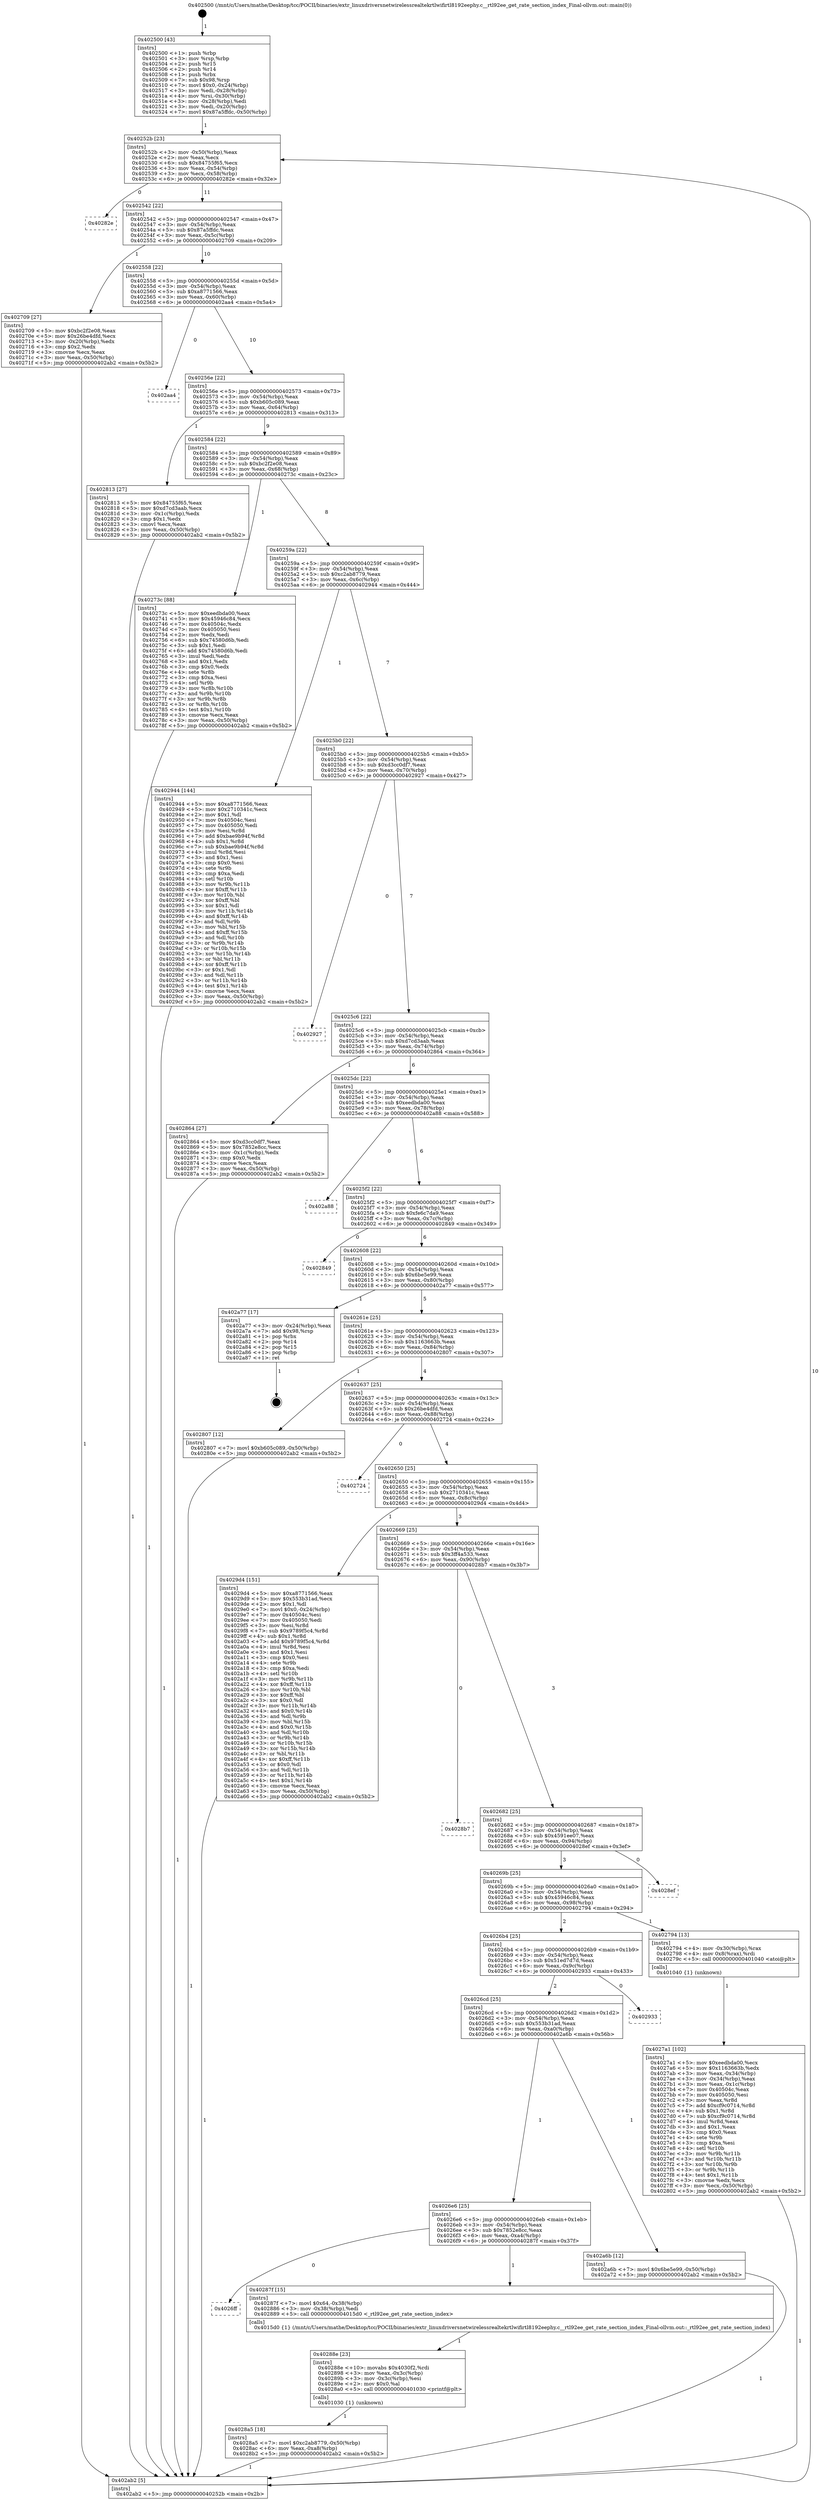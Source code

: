 digraph "0x402500" {
  label = "0x402500 (/mnt/c/Users/mathe/Desktop/tcc/POCII/binaries/extr_linuxdriversnetwirelessrealtekrtlwifirtl8192eephy.c__rtl92ee_get_rate_section_index_Final-ollvm.out::main(0))"
  labelloc = "t"
  node[shape=record]

  Entry [label="",width=0.3,height=0.3,shape=circle,fillcolor=black,style=filled]
  "0x40252b" [label="{
     0x40252b [23]\l
     | [instrs]\l
     &nbsp;&nbsp;0x40252b \<+3\>: mov -0x50(%rbp),%eax\l
     &nbsp;&nbsp;0x40252e \<+2\>: mov %eax,%ecx\l
     &nbsp;&nbsp;0x402530 \<+6\>: sub $0x84755f65,%ecx\l
     &nbsp;&nbsp;0x402536 \<+3\>: mov %eax,-0x54(%rbp)\l
     &nbsp;&nbsp;0x402539 \<+3\>: mov %ecx,-0x58(%rbp)\l
     &nbsp;&nbsp;0x40253c \<+6\>: je 000000000040282e \<main+0x32e\>\l
  }"]
  "0x40282e" [label="{
     0x40282e\l
  }", style=dashed]
  "0x402542" [label="{
     0x402542 [22]\l
     | [instrs]\l
     &nbsp;&nbsp;0x402542 \<+5\>: jmp 0000000000402547 \<main+0x47\>\l
     &nbsp;&nbsp;0x402547 \<+3\>: mov -0x54(%rbp),%eax\l
     &nbsp;&nbsp;0x40254a \<+5\>: sub $0x87a5ffdc,%eax\l
     &nbsp;&nbsp;0x40254f \<+3\>: mov %eax,-0x5c(%rbp)\l
     &nbsp;&nbsp;0x402552 \<+6\>: je 0000000000402709 \<main+0x209\>\l
  }"]
  Exit [label="",width=0.3,height=0.3,shape=circle,fillcolor=black,style=filled,peripheries=2]
  "0x402709" [label="{
     0x402709 [27]\l
     | [instrs]\l
     &nbsp;&nbsp;0x402709 \<+5\>: mov $0xbc2f2e08,%eax\l
     &nbsp;&nbsp;0x40270e \<+5\>: mov $0x26be4dfd,%ecx\l
     &nbsp;&nbsp;0x402713 \<+3\>: mov -0x20(%rbp),%edx\l
     &nbsp;&nbsp;0x402716 \<+3\>: cmp $0x2,%edx\l
     &nbsp;&nbsp;0x402719 \<+3\>: cmovne %ecx,%eax\l
     &nbsp;&nbsp;0x40271c \<+3\>: mov %eax,-0x50(%rbp)\l
     &nbsp;&nbsp;0x40271f \<+5\>: jmp 0000000000402ab2 \<main+0x5b2\>\l
  }"]
  "0x402558" [label="{
     0x402558 [22]\l
     | [instrs]\l
     &nbsp;&nbsp;0x402558 \<+5\>: jmp 000000000040255d \<main+0x5d\>\l
     &nbsp;&nbsp;0x40255d \<+3\>: mov -0x54(%rbp),%eax\l
     &nbsp;&nbsp;0x402560 \<+5\>: sub $0xa8771566,%eax\l
     &nbsp;&nbsp;0x402565 \<+3\>: mov %eax,-0x60(%rbp)\l
     &nbsp;&nbsp;0x402568 \<+6\>: je 0000000000402aa4 \<main+0x5a4\>\l
  }"]
  "0x402ab2" [label="{
     0x402ab2 [5]\l
     | [instrs]\l
     &nbsp;&nbsp;0x402ab2 \<+5\>: jmp 000000000040252b \<main+0x2b\>\l
  }"]
  "0x402500" [label="{
     0x402500 [43]\l
     | [instrs]\l
     &nbsp;&nbsp;0x402500 \<+1\>: push %rbp\l
     &nbsp;&nbsp;0x402501 \<+3\>: mov %rsp,%rbp\l
     &nbsp;&nbsp;0x402504 \<+2\>: push %r15\l
     &nbsp;&nbsp;0x402506 \<+2\>: push %r14\l
     &nbsp;&nbsp;0x402508 \<+1\>: push %rbx\l
     &nbsp;&nbsp;0x402509 \<+7\>: sub $0x98,%rsp\l
     &nbsp;&nbsp;0x402510 \<+7\>: movl $0x0,-0x24(%rbp)\l
     &nbsp;&nbsp;0x402517 \<+3\>: mov %edi,-0x28(%rbp)\l
     &nbsp;&nbsp;0x40251a \<+4\>: mov %rsi,-0x30(%rbp)\l
     &nbsp;&nbsp;0x40251e \<+3\>: mov -0x28(%rbp),%edi\l
     &nbsp;&nbsp;0x402521 \<+3\>: mov %edi,-0x20(%rbp)\l
     &nbsp;&nbsp;0x402524 \<+7\>: movl $0x87a5ffdc,-0x50(%rbp)\l
  }"]
  "0x4028a5" [label="{
     0x4028a5 [18]\l
     | [instrs]\l
     &nbsp;&nbsp;0x4028a5 \<+7\>: movl $0xc2ab8779,-0x50(%rbp)\l
     &nbsp;&nbsp;0x4028ac \<+6\>: mov %eax,-0xa8(%rbp)\l
     &nbsp;&nbsp;0x4028b2 \<+5\>: jmp 0000000000402ab2 \<main+0x5b2\>\l
  }"]
  "0x402aa4" [label="{
     0x402aa4\l
  }", style=dashed]
  "0x40256e" [label="{
     0x40256e [22]\l
     | [instrs]\l
     &nbsp;&nbsp;0x40256e \<+5\>: jmp 0000000000402573 \<main+0x73\>\l
     &nbsp;&nbsp;0x402573 \<+3\>: mov -0x54(%rbp),%eax\l
     &nbsp;&nbsp;0x402576 \<+5\>: sub $0xb605c089,%eax\l
     &nbsp;&nbsp;0x40257b \<+3\>: mov %eax,-0x64(%rbp)\l
     &nbsp;&nbsp;0x40257e \<+6\>: je 0000000000402813 \<main+0x313\>\l
  }"]
  "0x40288e" [label="{
     0x40288e [23]\l
     | [instrs]\l
     &nbsp;&nbsp;0x40288e \<+10\>: movabs $0x4030f2,%rdi\l
     &nbsp;&nbsp;0x402898 \<+3\>: mov %eax,-0x3c(%rbp)\l
     &nbsp;&nbsp;0x40289b \<+3\>: mov -0x3c(%rbp),%esi\l
     &nbsp;&nbsp;0x40289e \<+2\>: mov $0x0,%al\l
     &nbsp;&nbsp;0x4028a0 \<+5\>: call 0000000000401030 \<printf@plt\>\l
     | [calls]\l
     &nbsp;&nbsp;0x401030 \{1\} (unknown)\l
  }"]
  "0x402813" [label="{
     0x402813 [27]\l
     | [instrs]\l
     &nbsp;&nbsp;0x402813 \<+5\>: mov $0x84755f65,%eax\l
     &nbsp;&nbsp;0x402818 \<+5\>: mov $0xd7cd3aab,%ecx\l
     &nbsp;&nbsp;0x40281d \<+3\>: mov -0x1c(%rbp),%edx\l
     &nbsp;&nbsp;0x402820 \<+3\>: cmp $0x1,%edx\l
     &nbsp;&nbsp;0x402823 \<+3\>: cmovl %ecx,%eax\l
     &nbsp;&nbsp;0x402826 \<+3\>: mov %eax,-0x50(%rbp)\l
     &nbsp;&nbsp;0x402829 \<+5\>: jmp 0000000000402ab2 \<main+0x5b2\>\l
  }"]
  "0x402584" [label="{
     0x402584 [22]\l
     | [instrs]\l
     &nbsp;&nbsp;0x402584 \<+5\>: jmp 0000000000402589 \<main+0x89\>\l
     &nbsp;&nbsp;0x402589 \<+3\>: mov -0x54(%rbp),%eax\l
     &nbsp;&nbsp;0x40258c \<+5\>: sub $0xbc2f2e08,%eax\l
     &nbsp;&nbsp;0x402591 \<+3\>: mov %eax,-0x68(%rbp)\l
     &nbsp;&nbsp;0x402594 \<+6\>: je 000000000040273c \<main+0x23c\>\l
  }"]
  "0x4026ff" [label="{
     0x4026ff\l
  }", style=dashed]
  "0x40273c" [label="{
     0x40273c [88]\l
     | [instrs]\l
     &nbsp;&nbsp;0x40273c \<+5\>: mov $0xeedbda00,%eax\l
     &nbsp;&nbsp;0x402741 \<+5\>: mov $0x45946c84,%ecx\l
     &nbsp;&nbsp;0x402746 \<+7\>: mov 0x40504c,%edx\l
     &nbsp;&nbsp;0x40274d \<+7\>: mov 0x405050,%esi\l
     &nbsp;&nbsp;0x402754 \<+2\>: mov %edx,%edi\l
     &nbsp;&nbsp;0x402756 \<+6\>: sub $0x74580d6b,%edi\l
     &nbsp;&nbsp;0x40275c \<+3\>: sub $0x1,%edi\l
     &nbsp;&nbsp;0x40275f \<+6\>: add $0x74580d6b,%edi\l
     &nbsp;&nbsp;0x402765 \<+3\>: imul %edi,%edx\l
     &nbsp;&nbsp;0x402768 \<+3\>: and $0x1,%edx\l
     &nbsp;&nbsp;0x40276b \<+3\>: cmp $0x0,%edx\l
     &nbsp;&nbsp;0x40276e \<+4\>: sete %r8b\l
     &nbsp;&nbsp;0x402772 \<+3\>: cmp $0xa,%esi\l
     &nbsp;&nbsp;0x402775 \<+4\>: setl %r9b\l
     &nbsp;&nbsp;0x402779 \<+3\>: mov %r8b,%r10b\l
     &nbsp;&nbsp;0x40277c \<+3\>: and %r9b,%r10b\l
     &nbsp;&nbsp;0x40277f \<+3\>: xor %r9b,%r8b\l
     &nbsp;&nbsp;0x402782 \<+3\>: or %r8b,%r10b\l
     &nbsp;&nbsp;0x402785 \<+4\>: test $0x1,%r10b\l
     &nbsp;&nbsp;0x402789 \<+3\>: cmovne %ecx,%eax\l
     &nbsp;&nbsp;0x40278c \<+3\>: mov %eax,-0x50(%rbp)\l
     &nbsp;&nbsp;0x40278f \<+5\>: jmp 0000000000402ab2 \<main+0x5b2\>\l
  }"]
  "0x40259a" [label="{
     0x40259a [22]\l
     | [instrs]\l
     &nbsp;&nbsp;0x40259a \<+5\>: jmp 000000000040259f \<main+0x9f\>\l
     &nbsp;&nbsp;0x40259f \<+3\>: mov -0x54(%rbp),%eax\l
     &nbsp;&nbsp;0x4025a2 \<+5\>: sub $0xc2ab8779,%eax\l
     &nbsp;&nbsp;0x4025a7 \<+3\>: mov %eax,-0x6c(%rbp)\l
     &nbsp;&nbsp;0x4025aa \<+6\>: je 0000000000402944 \<main+0x444\>\l
  }"]
  "0x40287f" [label="{
     0x40287f [15]\l
     | [instrs]\l
     &nbsp;&nbsp;0x40287f \<+7\>: movl $0x64,-0x38(%rbp)\l
     &nbsp;&nbsp;0x402886 \<+3\>: mov -0x38(%rbp),%edi\l
     &nbsp;&nbsp;0x402889 \<+5\>: call 00000000004015d0 \<_rtl92ee_get_rate_section_index\>\l
     | [calls]\l
     &nbsp;&nbsp;0x4015d0 \{1\} (/mnt/c/Users/mathe/Desktop/tcc/POCII/binaries/extr_linuxdriversnetwirelessrealtekrtlwifirtl8192eephy.c__rtl92ee_get_rate_section_index_Final-ollvm.out::_rtl92ee_get_rate_section_index)\l
  }"]
  "0x402944" [label="{
     0x402944 [144]\l
     | [instrs]\l
     &nbsp;&nbsp;0x402944 \<+5\>: mov $0xa8771566,%eax\l
     &nbsp;&nbsp;0x402949 \<+5\>: mov $0x2710341c,%ecx\l
     &nbsp;&nbsp;0x40294e \<+2\>: mov $0x1,%dl\l
     &nbsp;&nbsp;0x402950 \<+7\>: mov 0x40504c,%esi\l
     &nbsp;&nbsp;0x402957 \<+7\>: mov 0x405050,%edi\l
     &nbsp;&nbsp;0x40295e \<+3\>: mov %esi,%r8d\l
     &nbsp;&nbsp;0x402961 \<+7\>: add $0xbae9b94f,%r8d\l
     &nbsp;&nbsp;0x402968 \<+4\>: sub $0x1,%r8d\l
     &nbsp;&nbsp;0x40296c \<+7\>: sub $0xbae9b94f,%r8d\l
     &nbsp;&nbsp;0x402973 \<+4\>: imul %r8d,%esi\l
     &nbsp;&nbsp;0x402977 \<+3\>: and $0x1,%esi\l
     &nbsp;&nbsp;0x40297a \<+3\>: cmp $0x0,%esi\l
     &nbsp;&nbsp;0x40297d \<+4\>: sete %r9b\l
     &nbsp;&nbsp;0x402981 \<+3\>: cmp $0xa,%edi\l
     &nbsp;&nbsp;0x402984 \<+4\>: setl %r10b\l
     &nbsp;&nbsp;0x402988 \<+3\>: mov %r9b,%r11b\l
     &nbsp;&nbsp;0x40298b \<+4\>: xor $0xff,%r11b\l
     &nbsp;&nbsp;0x40298f \<+3\>: mov %r10b,%bl\l
     &nbsp;&nbsp;0x402992 \<+3\>: xor $0xff,%bl\l
     &nbsp;&nbsp;0x402995 \<+3\>: xor $0x1,%dl\l
     &nbsp;&nbsp;0x402998 \<+3\>: mov %r11b,%r14b\l
     &nbsp;&nbsp;0x40299b \<+4\>: and $0xff,%r14b\l
     &nbsp;&nbsp;0x40299f \<+3\>: and %dl,%r9b\l
     &nbsp;&nbsp;0x4029a2 \<+3\>: mov %bl,%r15b\l
     &nbsp;&nbsp;0x4029a5 \<+4\>: and $0xff,%r15b\l
     &nbsp;&nbsp;0x4029a9 \<+3\>: and %dl,%r10b\l
     &nbsp;&nbsp;0x4029ac \<+3\>: or %r9b,%r14b\l
     &nbsp;&nbsp;0x4029af \<+3\>: or %r10b,%r15b\l
     &nbsp;&nbsp;0x4029b2 \<+3\>: xor %r15b,%r14b\l
     &nbsp;&nbsp;0x4029b5 \<+3\>: or %bl,%r11b\l
     &nbsp;&nbsp;0x4029b8 \<+4\>: xor $0xff,%r11b\l
     &nbsp;&nbsp;0x4029bc \<+3\>: or $0x1,%dl\l
     &nbsp;&nbsp;0x4029bf \<+3\>: and %dl,%r11b\l
     &nbsp;&nbsp;0x4029c2 \<+3\>: or %r11b,%r14b\l
     &nbsp;&nbsp;0x4029c5 \<+4\>: test $0x1,%r14b\l
     &nbsp;&nbsp;0x4029c9 \<+3\>: cmovne %ecx,%eax\l
     &nbsp;&nbsp;0x4029cc \<+3\>: mov %eax,-0x50(%rbp)\l
     &nbsp;&nbsp;0x4029cf \<+5\>: jmp 0000000000402ab2 \<main+0x5b2\>\l
  }"]
  "0x4025b0" [label="{
     0x4025b0 [22]\l
     | [instrs]\l
     &nbsp;&nbsp;0x4025b0 \<+5\>: jmp 00000000004025b5 \<main+0xb5\>\l
     &nbsp;&nbsp;0x4025b5 \<+3\>: mov -0x54(%rbp),%eax\l
     &nbsp;&nbsp;0x4025b8 \<+5\>: sub $0xd3cc0df7,%eax\l
     &nbsp;&nbsp;0x4025bd \<+3\>: mov %eax,-0x70(%rbp)\l
     &nbsp;&nbsp;0x4025c0 \<+6\>: je 0000000000402927 \<main+0x427\>\l
  }"]
  "0x4026e6" [label="{
     0x4026e6 [25]\l
     | [instrs]\l
     &nbsp;&nbsp;0x4026e6 \<+5\>: jmp 00000000004026eb \<main+0x1eb\>\l
     &nbsp;&nbsp;0x4026eb \<+3\>: mov -0x54(%rbp),%eax\l
     &nbsp;&nbsp;0x4026ee \<+5\>: sub $0x7852e8cc,%eax\l
     &nbsp;&nbsp;0x4026f3 \<+6\>: mov %eax,-0xa4(%rbp)\l
     &nbsp;&nbsp;0x4026f9 \<+6\>: je 000000000040287f \<main+0x37f\>\l
  }"]
  "0x402927" [label="{
     0x402927\l
  }", style=dashed]
  "0x4025c6" [label="{
     0x4025c6 [22]\l
     | [instrs]\l
     &nbsp;&nbsp;0x4025c6 \<+5\>: jmp 00000000004025cb \<main+0xcb\>\l
     &nbsp;&nbsp;0x4025cb \<+3\>: mov -0x54(%rbp),%eax\l
     &nbsp;&nbsp;0x4025ce \<+5\>: sub $0xd7cd3aab,%eax\l
     &nbsp;&nbsp;0x4025d3 \<+3\>: mov %eax,-0x74(%rbp)\l
     &nbsp;&nbsp;0x4025d6 \<+6\>: je 0000000000402864 \<main+0x364\>\l
  }"]
  "0x402a6b" [label="{
     0x402a6b [12]\l
     | [instrs]\l
     &nbsp;&nbsp;0x402a6b \<+7\>: movl $0x6be5e99,-0x50(%rbp)\l
     &nbsp;&nbsp;0x402a72 \<+5\>: jmp 0000000000402ab2 \<main+0x5b2\>\l
  }"]
  "0x402864" [label="{
     0x402864 [27]\l
     | [instrs]\l
     &nbsp;&nbsp;0x402864 \<+5\>: mov $0xd3cc0df7,%eax\l
     &nbsp;&nbsp;0x402869 \<+5\>: mov $0x7852e8cc,%ecx\l
     &nbsp;&nbsp;0x40286e \<+3\>: mov -0x1c(%rbp),%edx\l
     &nbsp;&nbsp;0x402871 \<+3\>: cmp $0x0,%edx\l
     &nbsp;&nbsp;0x402874 \<+3\>: cmove %ecx,%eax\l
     &nbsp;&nbsp;0x402877 \<+3\>: mov %eax,-0x50(%rbp)\l
     &nbsp;&nbsp;0x40287a \<+5\>: jmp 0000000000402ab2 \<main+0x5b2\>\l
  }"]
  "0x4025dc" [label="{
     0x4025dc [22]\l
     | [instrs]\l
     &nbsp;&nbsp;0x4025dc \<+5\>: jmp 00000000004025e1 \<main+0xe1\>\l
     &nbsp;&nbsp;0x4025e1 \<+3\>: mov -0x54(%rbp),%eax\l
     &nbsp;&nbsp;0x4025e4 \<+5\>: sub $0xeedbda00,%eax\l
     &nbsp;&nbsp;0x4025e9 \<+3\>: mov %eax,-0x78(%rbp)\l
     &nbsp;&nbsp;0x4025ec \<+6\>: je 0000000000402a88 \<main+0x588\>\l
  }"]
  "0x4026cd" [label="{
     0x4026cd [25]\l
     | [instrs]\l
     &nbsp;&nbsp;0x4026cd \<+5\>: jmp 00000000004026d2 \<main+0x1d2\>\l
     &nbsp;&nbsp;0x4026d2 \<+3\>: mov -0x54(%rbp),%eax\l
     &nbsp;&nbsp;0x4026d5 \<+5\>: sub $0x553b31ad,%eax\l
     &nbsp;&nbsp;0x4026da \<+6\>: mov %eax,-0xa0(%rbp)\l
     &nbsp;&nbsp;0x4026e0 \<+6\>: je 0000000000402a6b \<main+0x56b\>\l
  }"]
  "0x402a88" [label="{
     0x402a88\l
  }", style=dashed]
  "0x4025f2" [label="{
     0x4025f2 [22]\l
     | [instrs]\l
     &nbsp;&nbsp;0x4025f2 \<+5\>: jmp 00000000004025f7 \<main+0xf7\>\l
     &nbsp;&nbsp;0x4025f7 \<+3\>: mov -0x54(%rbp),%eax\l
     &nbsp;&nbsp;0x4025fa \<+5\>: sub $0xfe6c7da9,%eax\l
     &nbsp;&nbsp;0x4025ff \<+3\>: mov %eax,-0x7c(%rbp)\l
     &nbsp;&nbsp;0x402602 \<+6\>: je 0000000000402849 \<main+0x349\>\l
  }"]
  "0x402933" [label="{
     0x402933\l
  }", style=dashed]
  "0x402849" [label="{
     0x402849\l
  }", style=dashed]
  "0x402608" [label="{
     0x402608 [22]\l
     | [instrs]\l
     &nbsp;&nbsp;0x402608 \<+5\>: jmp 000000000040260d \<main+0x10d\>\l
     &nbsp;&nbsp;0x40260d \<+3\>: mov -0x54(%rbp),%eax\l
     &nbsp;&nbsp;0x402610 \<+5\>: sub $0x6be5e99,%eax\l
     &nbsp;&nbsp;0x402615 \<+3\>: mov %eax,-0x80(%rbp)\l
     &nbsp;&nbsp;0x402618 \<+6\>: je 0000000000402a77 \<main+0x577\>\l
  }"]
  "0x4027a1" [label="{
     0x4027a1 [102]\l
     | [instrs]\l
     &nbsp;&nbsp;0x4027a1 \<+5\>: mov $0xeedbda00,%ecx\l
     &nbsp;&nbsp;0x4027a6 \<+5\>: mov $0x1163663b,%edx\l
     &nbsp;&nbsp;0x4027ab \<+3\>: mov %eax,-0x34(%rbp)\l
     &nbsp;&nbsp;0x4027ae \<+3\>: mov -0x34(%rbp),%eax\l
     &nbsp;&nbsp;0x4027b1 \<+3\>: mov %eax,-0x1c(%rbp)\l
     &nbsp;&nbsp;0x4027b4 \<+7\>: mov 0x40504c,%eax\l
     &nbsp;&nbsp;0x4027bb \<+7\>: mov 0x405050,%esi\l
     &nbsp;&nbsp;0x4027c2 \<+3\>: mov %eax,%r8d\l
     &nbsp;&nbsp;0x4027c5 \<+7\>: add $0xcf9c0714,%r8d\l
     &nbsp;&nbsp;0x4027cc \<+4\>: sub $0x1,%r8d\l
     &nbsp;&nbsp;0x4027d0 \<+7\>: sub $0xcf9c0714,%r8d\l
     &nbsp;&nbsp;0x4027d7 \<+4\>: imul %r8d,%eax\l
     &nbsp;&nbsp;0x4027db \<+3\>: and $0x1,%eax\l
     &nbsp;&nbsp;0x4027de \<+3\>: cmp $0x0,%eax\l
     &nbsp;&nbsp;0x4027e1 \<+4\>: sete %r9b\l
     &nbsp;&nbsp;0x4027e5 \<+3\>: cmp $0xa,%esi\l
     &nbsp;&nbsp;0x4027e8 \<+4\>: setl %r10b\l
     &nbsp;&nbsp;0x4027ec \<+3\>: mov %r9b,%r11b\l
     &nbsp;&nbsp;0x4027ef \<+3\>: and %r10b,%r11b\l
     &nbsp;&nbsp;0x4027f2 \<+3\>: xor %r10b,%r9b\l
     &nbsp;&nbsp;0x4027f5 \<+3\>: or %r9b,%r11b\l
     &nbsp;&nbsp;0x4027f8 \<+4\>: test $0x1,%r11b\l
     &nbsp;&nbsp;0x4027fc \<+3\>: cmovne %edx,%ecx\l
     &nbsp;&nbsp;0x4027ff \<+3\>: mov %ecx,-0x50(%rbp)\l
     &nbsp;&nbsp;0x402802 \<+5\>: jmp 0000000000402ab2 \<main+0x5b2\>\l
  }"]
  "0x402a77" [label="{
     0x402a77 [17]\l
     | [instrs]\l
     &nbsp;&nbsp;0x402a77 \<+3\>: mov -0x24(%rbp),%eax\l
     &nbsp;&nbsp;0x402a7a \<+7\>: add $0x98,%rsp\l
     &nbsp;&nbsp;0x402a81 \<+1\>: pop %rbx\l
     &nbsp;&nbsp;0x402a82 \<+2\>: pop %r14\l
     &nbsp;&nbsp;0x402a84 \<+2\>: pop %r15\l
     &nbsp;&nbsp;0x402a86 \<+1\>: pop %rbp\l
     &nbsp;&nbsp;0x402a87 \<+1\>: ret\l
  }"]
  "0x40261e" [label="{
     0x40261e [25]\l
     | [instrs]\l
     &nbsp;&nbsp;0x40261e \<+5\>: jmp 0000000000402623 \<main+0x123\>\l
     &nbsp;&nbsp;0x402623 \<+3\>: mov -0x54(%rbp),%eax\l
     &nbsp;&nbsp;0x402626 \<+5\>: sub $0x1163663b,%eax\l
     &nbsp;&nbsp;0x40262b \<+6\>: mov %eax,-0x84(%rbp)\l
     &nbsp;&nbsp;0x402631 \<+6\>: je 0000000000402807 \<main+0x307\>\l
  }"]
  "0x4026b4" [label="{
     0x4026b4 [25]\l
     | [instrs]\l
     &nbsp;&nbsp;0x4026b4 \<+5\>: jmp 00000000004026b9 \<main+0x1b9\>\l
     &nbsp;&nbsp;0x4026b9 \<+3\>: mov -0x54(%rbp),%eax\l
     &nbsp;&nbsp;0x4026bc \<+5\>: sub $0x51ed7d7d,%eax\l
     &nbsp;&nbsp;0x4026c1 \<+6\>: mov %eax,-0x9c(%rbp)\l
     &nbsp;&nbsp;0x4026c7 \<+6\>: je 0000000000402933 \<main+0x433\>\l
  }"]
  "0x402807" [label="{
     0x402807 [12]\l
     | [instrs]\l
     &nbsp;&nbsp;0x402807 \<+7\>: movl $0xb605c089,-0x50(%rbp)\l
     &nbsp;&nbsp;0x40280e \<+5\>: jmp 0000000000402ab2 \<main+0x5b2\>\l
  }"]
  "0x402637" [label="{
     0x402637 [25]\l
     | [instrs]\l
     &nbsp;&nbsp;0x402637 \<+5\>: jmp 000000000040263c \<main+0x13c\>\l
     &nbsp;&nbsp;0x40263c \<+3\>: mov -0x54(%rbp),%eax\l
     &nbsp;&nbsp;0x40263f \<+5\>: sub $0x26be4dfd,%eax\l
     &nbsp;&nbsp;0x402644 \<+6\>: mov %eax,-0x88(%rbp)\l
     &nbsp;&nbsp;0x40264a \<+6\>: je 0000000000402724 \<main+0x224\>\l
  }"]
  "0x402794" [label="{
     0x402794 [13]\l
     | [instrs]\l
     &nbsp;&nbsp;0x402794 \<+4\>: mov -0x30(%rbp),%rax\l
     &nbsp;&nbsp;0x402798 \<+4\>: mov 0x8(%rax),%rdi\l
     &nbsp;&nbsp;0x40279c \<+5\>: call 0000000000401040 \<atoi@plt\>\l
     | [calls]\l
     &nbsp;&nbsp;0x401040 \{1\} (unknown)\l
  }"]
  "0x402724" [label="{
     0x402724\l
  }", style=dashed]
  "0x402650" [label="{
     0x402650 [25]\l
     | [instrs]\l
     &nbsp;&nbsp;0x402650 \<+5\>: jmp 0000000000402655 \<main+0x155\>\l
     &nbsp;&nbsp;0x402655 \<+3\>: mov -0x54(%rbp),%eax\l
     &nbsp;&nbsp;0x402658 \<+5\>: sub $0x2710341c,%eax\l
     &nbsp;&nbsp;0x40265d \<+6\>: mov %eax,-0x8c(%rbp)\l
     &nbsp;&nbsp;0x402663 \<+6\>: je 00000000004029d4 \<main+0x4d4\>\l
  }"]
  "0x40269b" [label="{
     0x40269b [25]\l
     | [instrs]\l
     &nbsp;&nbsp;0x40269b \<+5\>: jmp 00000000004026a0 \<main+0x1a0\>\l
     &nbsp;&nbsp;0x4026a0 \<+3\>: mov -0x54(%rbp),%eax\l
     &nbsp;&nbsp;0x4026a3 \<+5\>: sub $0x45946c84,%eax\l
     &nbsp;&nbsp;0x4026a8 \<+6\>: mov %eax,-0x98(%rbp)\l
     &nbsp;&nbsp;0x4026ae \<+6\>: je 0000000000402794 \<main+0x294\>\l
  }"]
  "0x4029d4" [label="{
     0x4029d4 [151]\l
     | [instrs]\l
     &nbsp;&nbsp;0x4029d4 \<+5\>: mov $0xa8771566,%eax\l
     &nbsp;&nbsp;0x4029d9 \<+5\>: mov $0x553b31ad,%ecx\l
     &nbsp;&nbsp;0x4029de \<+2\>: mov $0x1,%dl\l
     &nbsp;&nbsp;0x4029e0 \<+7\>: movl $0x0,-0x24(%rbp)\l
     &nbsp;&nbsp;0x4029e7 \<+7\>: mov 0x40504c,%esi\l
     &nbsp;&nbsp;0x4029ee \<+7\>: mov 0x405050,%edi\l
     &nbsp;&nbsp;0x4029f5 \<+3\>: mov %esi,%r8d\l
     &nbsp;&nbsp;0x4029f8 \<+7\>: sub $0x9789f5c4,%r8d\l
     &nbsp;&nbsp;0x4029ff \<+4\>: sub $0x1,%r8d\l
     &nbsp;&nbsp;0x402a03 \<+7\>: add $0x9789f5c4,%r8d\l
     &nbsp;&nbsp;0x402a0a \<+4\>: imul %r8d,%esi\l
     &nbsp;&nbsp;0x402a0e \<+3\>: and $0x1,%esi\l
     &nbsp;&nbsp;0x402a11 \<+3\>: cmp $0x0,%esi\l
     &nbsp;&nbsp;0x402a14 \<+4\>: sete %r9b\l
     &nbsp;&nbsp;0x402a18 \<+3\>: cmp $0xa,%edi\l
     &nbsp;&nbsp;0x402a1b \<+4\>: setl %r10b\l
     &nbsp;&nbsp;0x402a1f \<+3\>: mov %r9b,%r11b\l
     &nbsp;&nbsp;0x402a22 \<+4\>: xor $0xff,%r11b\l
     &nbsp;&nbsp;0x402a26 \<+3\>: mov %r10b,%bl\l
     &nbsp;&nbsp;0x402a29 \<+3\>: xor $0xff,%bl\l
     &nbsp;&nbsp;0x402a2c \<+3\>: xor $0x0,%dl\l
     &nbsp;&nbsp;0x402a2f \<+3\>: mov %r11b,%r14b\l
     &nbsp;&nbsp;0x402a32 \<+4\>: and $0x0,%r14b\l
     &nbsp;&nbsp;0x402a36 \<+3\>: and %dl,%r9b\l
     &nbsp;&nbsp;0x402a39 \<+3\>: mov %bl,%r15b\l
     &nbsp;&nbsp;0x402a3c \<+4\>: and $0x0,%r15b\l
     &nbsp;&nbsp;0x402a40 \<+3\>: and %dl,%r10b\l
     &nbsp;&nbsp;0x402a43 \<+3\>: or %r9b,%r14b\l
     &nbsp;&nbsp;0x402a46 \<+3\>: or %r10b,%r15b\l
     &nbsp;&nbsp;0x402a49 \<+3\>: xor %r15b,%r14b\l
     &nbsp;&nbsp;0x402a4c \<+3\>: or %bl,%r11b\l
     &nbsp;&nbsp;0x402a4f \<+4\>: xor $0xff,%r11b\l
     &nbsp;&nbsp;0x402a53 \<+3\>: or $0x0,%dl\l
     &nbsp;&nbsp;0x402a56 \<+3\>: and %dl,%r11b\l
     &nbsp;&nbsp;0x402a59 \<+3\>: or %r11b,%r14b\l
     &nbsp;&nbsp;0x402a5c \<+4\>: test $0x1,%r14b\l
     &nbsp;&nbsp;0x402a60 \<+3\>: cmovne %ecx,%eax\l
     &nbsp;&nbsp;0x402a63 \<+3\>: mov %eax,-0x50(%rbp)\l
     &nbsp;&nbsp;0x402a66 \<+5\>: jmp 0000000000402ab2 \<main+0x5b2\>\l
  }"]
  "0x402669" [label="{
     0x402669 [25]\l
     | [instrs]\l
     &nbsp;&nbsp;0x402669 \<+5\>: jmp 000000000040266e \<main+0x16e\>\l
     &nbsp;&nbsp;0x40266e \<+3\>: mov -0x54(%rbp),%eax\l
     &nbsp;&nbsp;0x402671 \<+5\>: sub $0x3ff4a533,%eax\l
     &nbsp;&nbsp;0x402676 \<+6\>: mov %eax,-0x90(%rbp)\l
     &nbsp;&nbsp;0x40267c \<+6\>: je 00000000004028b7 \<main+0x3b7\>\l
  }"]
  "0x4028ef" [label="{
     0x4028ef\l
  }", style=dashed]
  "0x4028b7" [label="{
     0x4028b7\l
  }", style=dashed]
  "0x402682" [label="{
     0x402682 [25]\l
     | [instrs]\l
     &nbsp;&nbsp;0x402682 \<+5\>: jmp 0000000000402687 \<main+0x187\>\l
     &nbsp;&nbsp;0x402687 \<+3\>: mov -0x54(%rbp),%eax\l
     &nbsp;&nbsp;0x40268a \<+5\>: sub $0x4591ee07,%eax\l
     &nbsp;&nbsp;0x40268f \<+6\>: mov %eax,-0x94(%rbp)\l
     &nbsp;&nbsp;0x402695 \<+6\>: je 00000000004028ef \<main+0x3ef\>\l
  }"]
  Entry -> "0x402500" [label=" 1"]
  "0x40252b" -> "0x40282e" [label=" 0"]
  "0x40252b" -> "0x402542" [label=" 11"]
  "0x402a77" -> Exit [label=" 1"]
  "0x402542" -> "0x402709" [label=" 1"]
  "0x402542" -> "0x402558" [label=" 10"]
  "0x402709" -> "0x402ab2" [label=" 1"]
  "0x402500" -> "0x40252b" [label=" 1"]
  "0x402ab2" -> "0x40252b" [label=" 10"]
  "0x402a6b" -> "0x402ab2" [label=" 1"]
  "0x402558" -> "0x402aa4" [label=" 0"]
  "0x402558" -> "0x40256e" [label=" 10"]
  "0x4029d4" -> "0x402ab2" [label=" 1"]
  "0x40256e" -> "0x402813" [label=" 1"]
  "0x40256e" -> "0x402584" [label=" 9"]
  "0x402944" -> "0x402ab2" [label=" 1"]
  "0x402584" -> "0x40273c" [label=" 1"]
  "0x402584" -> "0x40259a" [label=" 8"]
  "0x40273c" -> "0x402ab2" [label=" 1"]
  "0x4028a5" -> "0x402ab2" [label=" 1"]
  "0x40259a" -> "0x402944" [label=" 1"]
  "0x40259a" -> "0x4025b0" [label=" 7"]
  "0x40288e" -> "0x4028a5" [label=" 1"]
  "0x4025b0" -> "0x402927" [label=" 0"]
  "0x4025b0" -> "0x4025c6" [label=" 7"]
  "0x4026e6" -> "0x4026ff" [label=" 0"]
  "0x4025c6" -> "0x402864" [label=" 1"]
  "0x4025c6" -> "0x4025dc" [label=" 6"]
  "0x4026e6" -> "0x40287f" [label=" 1"]
  "0x4025dc" -> "0x402a88" [label=" 0"]
  "0x4025dc" -> "0x4025f2" [label=" 6"]
  "0x4026cd" -> "0x4026e6" [label=" 1"]
  "0x4025f2" -> "0x402849" [label=" 0"]
  "0x4025f2" -> "0x402608" [label=" 6"]
  "0x4026cd" -> "0x402a6b" [label=" 1"]
  "0x402608" -> "0x402a77" [label=" 1"]
  "0x402608" -> "0x40261e" [label=" 5"]
  "0x4026b4" -> "0x4026cd" [label=" 2"]
  "0x40261e" -> "0x402807" [label=" 1"]
  "0x40261e" -> "0x402637" [label=" 4"]
  "0x4026b4" -> "0x402933" [label=" 0"]
  "0x402637" -> "0x402724" [label=" 0"]
  "0x402637" -> "0x402650" [label=" 4"]
  "0x40287f" -> "0x40288e" [label=" 1"]
  "0x402650" -> "0x4029d4" [label=" 1"]
  "0x402650" -> "0x402669" [label=" 3"]
  "0x402813" -> "0x402ab2" [label=" 1"]
  "0x402669" -> "0x4028b7" [label=" 0"]
  "0x402669" -> "0x402682" [label=" 3"]
  "0x402807" -> "0x402ab2" [label=" 1"]
  "0x402682" -> "0x4028ef" [label=" 0"]
  "0x402682" -> "0x40269b" [label=" 3"]
  "0x402864" -> "0x402ab2" [label=" 1"]
  "0x40269b" -> "0x402794" [label=" 1"]
  "0x40269b" -> "0x4026b4" [label=" 2"]
  "0x402794" -> "0x4027a1" [label=" 1"]
  "0x4027a1" -> "0x402ab2" [label=" 1"]
}
